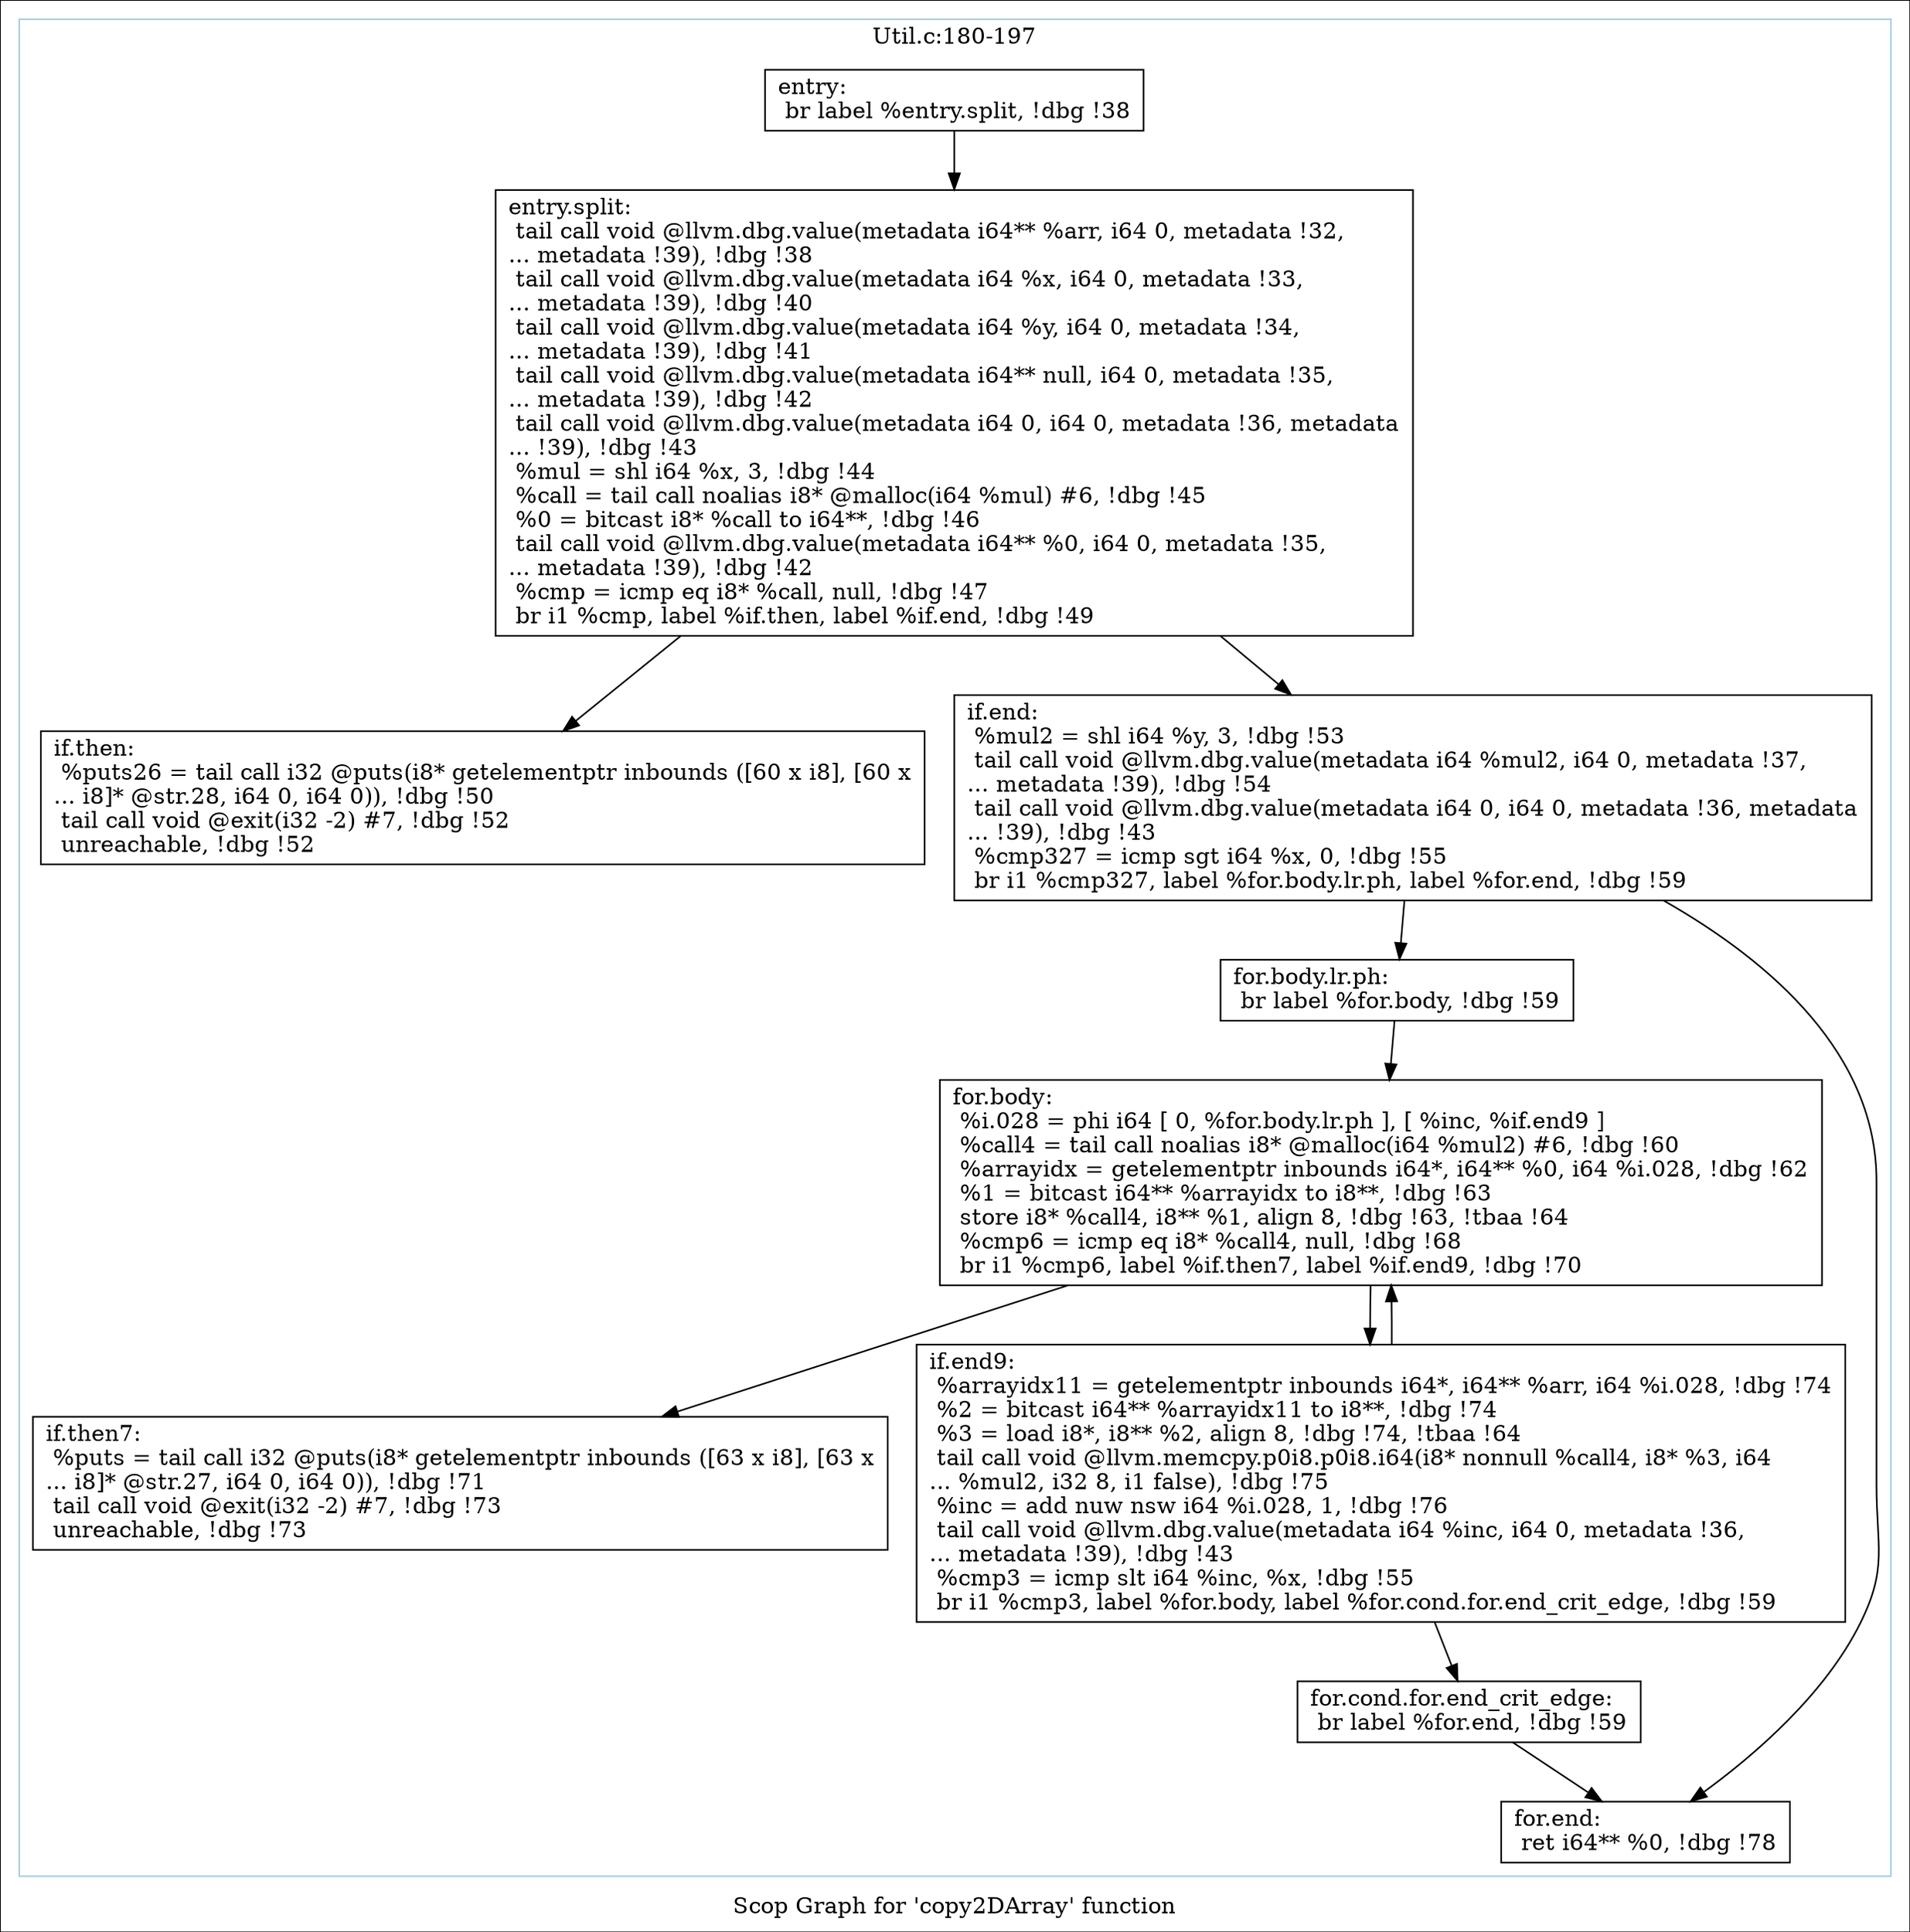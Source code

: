 digraph "Scop Graph for 'copy2DArray' function" {
	label="Scop Graph for 'copy2DArray' function";

	Node0x9cb13e0 [shape=record,label="{entry:\l  br label %entry.split, !dbg !38\l}"];
	Node0x9cb13e0 -> Node0x9d0eaf0;
	Node0x9d0eaf0 [shape=record,label="{entry.split:                                      \l  tail call void @llvm.dbg.value(metadata i64** %arr, i64 0, metadata !32,\l... metadata !39), !dbg !38\l  tail call void @llvm.dbg.value(metadata i64 %x, i64 0, metadata !33,\l... metadata !39), !dbg !40\l  tail call void @llvm.dbg.value(metadata i64 %y, i64 0, metadata !34,\l... metadata !39), !dbg !41\l  tail call void @llvm.dbg.value(metadata i64** null, i64 0, metadata !35,\l... metadata !39), !dbg !42\l  tail call void @llvm.dbg.value(metadata i64 0, i64 0, metadata !36, metadata\l... !39), !dbg !43\l  %mul = shl i64 %x, 3, !dbg !44\l  %call = tail call noalias i8* @malloc(i64 %mul) #6, !dbg !45\l  %0 = bitcast i8* %call to i64**, !dbg !46\l  tail call void @llvm.dbg.value(metadata i64** %0, i64 0, metadata !35,\l... metadata !39), !dbg !42\l  %cmp = icmp eq i8* %call, null, !dbg !47\l  br i1 %cmp, label %if.then, label %if.end, !dbg !49\l}"];
	Node0x9d0eaf0 -> Node0x9ce38a0;
	Node0x9d0eaf0 -> Node0x9cc9d60;
	Node0x9ce38a0 [shape=record,label="{if.then:                                          \l  %puts26 = tail call i32 @puts(i8* getelementptr inbounds ([60 x i8], [60 x\l... i8]* @str.28, i64 0, i64 0)), !dbg !50\l  tail call void @exit(i32 -2) #7, !dbg !52\l  unreachable, !dbg !52\l}"];
	Node0x9cc9d60 [shape=record,label="{if.end:                                           \l  %mul2 = shl i64 %y, 3, !dbg !53\l  tail call void @llvm.dbg.value(metadata i64 %mul2, i64 0, metadata !37,\l... metadata !39), !dbg !54\l  tail call void @llvm.dbg.value(metadata i64 0, i64 0, metadata !36, metadata\l... !39), !dbg !43\l  %cmp327 = icmp sgt i64 %x, 0, !dbg !55\l  br i1 %cmp327, label %for.body.lr.ph, label %for.end, !dbg !59\l}"];
	Node0x9cc9d60 -> Node0x9cb9390;
	Node0x9cc9d60 -> Node0x9ce53a0;
	Node0x9cb9390 [shape=record,label="{for.body.lr.ph:                                   \l  br label %for.body, !dbg !59\l}"];
	Node0x9cb9390 -> Node0x9cb8f20;
	Node0x9cb8f20 [shape=record,label="{for.body:                                         \l  %i.028 = phi i64 [ 0, %for.body.lr.ph ], [ %inc, %if.end9 ]\l  %call4 = tail call noalias i8* @malloc(i64 %mul2) #6, !dbg !60\l  %arrayidx = getelementptr inbounds i64*, i64** %0, i64 %i.028, !dbg !62\l  %1 = bitcast i64** %arrayidx to i8**, !dbg !63\l  store i8* %call4, i8** %1, align 8, !dbg !63, !tbaa !64\l  %cmp6 = icmp eq i8* %call4, null, !dbg !68\l  br i1 %cmp6, label %if.then7, label %if.end9, !dbg !70\l}"];
	Node0x9cb8f20 -> Node0x9cbe7f0;
	Node0x9cb8f20 -> Node0x9cc9630;
	Node0x9cbe7f0 [shape=record,label="{if.then7:                                         \l  %puts = tail call i32 @puts(i8* getelementptr inbounds ([63 x i8], [63 x\l... i8]* @str.27, i64 0, i64 0)), !dbg !71\l  tail call void @exit(i32 -2) #7, !dbg !73\l  unreachable, !dbg !73\l}"];
	Node0x9cc9630 [shape=record,label="{if.end9:                                          \l  %arrayidx11 = getelementptr inbounds i64*, i64** %arr, i64 %i.028, !dbg !74\l  %2 = bitcast i64** %arrayidx11 to i8**, !dbg !74\l  %3 = load i8*, i8** %2, align 8, !dbg !74, !tbaa !64\l  tail call void @llvm.memcpy.p0i8.p0i8.i64(i8* nonnull %call4, i8* %3, i64\l... %mul2, i32 8, i1 false), !dbg !75\l  %inc = add nuw nsw i64 %i.028, 1, !dbg !76\l  tail call void @llvm.dbg.value(metadata i64 %inc, i64 0, metadata !36,\l... metadata !39), !dbg !43\l  %cmp3 = icmp slt i64 %inc, %x, !dbg !55\l  br i1 %cmp3, label %for.body, label %for.cond.for.end_crit_edge, !dbg !59\l}"];
	Node0x9cc9630 -> Node0x9cb8f20;
	Node0x9cc9630 -> Node0x9cdbb70;
	Node0x9cdbb70 [shape=record,label="{for.cond.for.end_crit_edge:                       \l  br label %for.end, !dbg !59\l}"];
	Node0x9cdbb70 -> Node0x9ce53a0;
	Node0x9ce53a0 [shape=record,label="{for.end:                                          \l  ret i64** %0, !dbg !78\l}"];
	colorscheme = "paired12"
        subgraph cluster_0x9d0a6d0 {
          label = "Util.c:180-197
";
          style = solid;
          color = 1
          Node0x9cb13e0;
          Node0x9d0eaf0;
          Node0x9ce38a0;
          Node0x9cc9d60;
          Node0x9cb9390;
          Node0x9cb8f20;
          Node0x9cbe7f0;
          Node0x9cc9630;
          Node0x9cdbb70;
          Node0x9ce53a0;
        }
}
